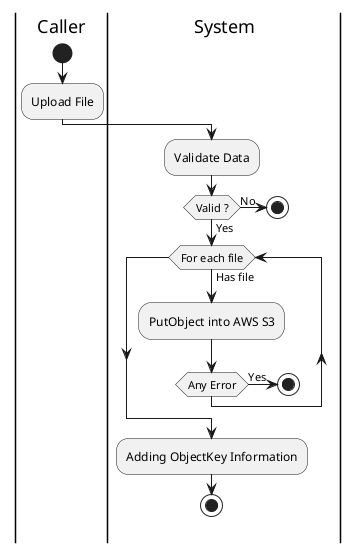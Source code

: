 @startuml Upload

skinparam ConditionEndStyle hline
skinparam Monochrome true
skinparam Shadowing false

|Caller|
start
:Upload File;

|System|
:Validate Data;
if (Valid ?) then (Yes)
    while(For each file) is (Has file)
        :PutObject into AWS S3;
        if (Any Error) then (Yes)
            stop
        endif
    endwhile
    :Adding ObjectKey Information;
    stop
else (No)
    stop
endif
@enduml